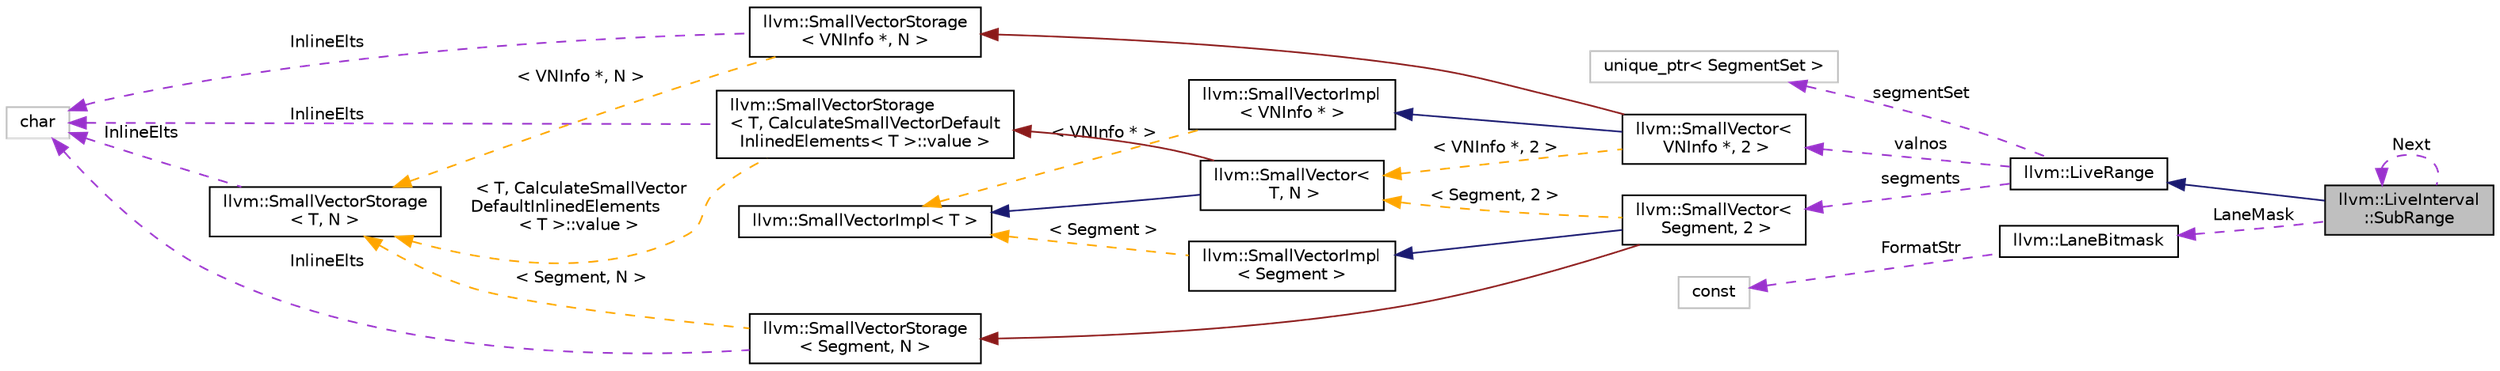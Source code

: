 digraph "llvm::LiveInterval::SubRange"
{
 // LATEX_PDF_SIZE
  bgcolor="transparent";
  edge [fontname="Helvetica",fontsize="10",labelfontname="Helvetica",labelfontsize="10"];
  node [fontname="Helvetica",fontsize="10",shape=record];
  rankdir="LR";
  Node1 [label="llvm::LiveInterval\l::SubRange",height=0.2,width=0.4,color="black", fillcolor="grey75", style="filled", fontcolor="black",tooltip="A live range for subregisters."];
  Node2 -> Node1 [dir="back",color="midnightblue",fontsize="10",style="solid",fontname="Helvetica"];
  Node2 [label="llvm::LiveRange",height=0.2,width=0.4,color="black",URL="$classllvm_1_1LiveRange.html",tooltip="This class represents the liveness of a register, stack slot, etc."];
  Node3 -> Node2 [dir="back",color="darkorchid3",fontsize="10",style="dashed",label=" segmentSet" ,fontname="Helvetica"];
  Node3 [label="unique_ptr\< SegmentSet \>",height=0.2,width=0.4,color="grey75",tooltip=" "];
  Node4 -> Node2 [dir="back",color="darkorchid3",fontsize="10",style="dashed",label=" valnos" ,fontname="Helvetica"];
  Node4 [label="llvm::SmallVector\<\l VNInfo *, 2 \>",height=0.2,width=0.4,color="black",URL="$classllvm_1_1SmallVector.html",tooltip=" "];
  Node5 -> Node4 [dir="back",color="midnightblue",fontsize="10",style="solid",fontname="Helvetica"];
  Node5 [label="llvm::SmallVectorImpl\l\< VNInfo * \>",height=0.2,width=0.4,color="black",URL="$classllvm_1_1SmallVectorImpl.html",tooltip=" "];
  Node6 -> Node5 [dir="back",color="orange",fontsize="10",style="dashed",label=" \< VNInfo * \>" ,fontname="Helvetica"];
  Node6 [label="llvm::SmallVectorImpl\< T \>",height=0.2,width=0.4,color="black",URL="$classllvm_1_1SmallVectorImpl.html",tooltip="This class consists of common code factored out of the SmallVector class to reduce code duplication b..."];
  Node7 -> Node4 [dir="back",color="firebrick4",fontsize="10",style="solid",fontname="Helvetica"];
  Node7 [label="llvm::SmallVectorStorage\l\< VNInfo *, N \>",height=0.2,width=0.4,color="black",URL="$structllvm_1_1SmallVectorStorage.html",tooltip=" "];
  Node8 -> Node7 [dir="back",color="darkorchid3",fontsize="10",style="dashed",label=" InlineElts" ,fontname="Helvetica"];
  Node8 [label="char",height=0.2,width=0.4,color="grey75",tooltip=" "];
  Node9 -> Node7 [dir="back",color="orange",fontsize="10",style="dashed",label=" \< VNInfo *, N \>" ,fontname="Helvetica"];
  Node9 [label="llvm::SmallVectorStorage\l\< T, N \>",height=0.2,width=0.4,color="black",URL="$structllvm_1_1SmallVectorStorage.html",tooltip="Storage for the SmallVector elements."];
  Node8 -> Node9 [dir="back",color="darkorchid3",fontsize="10",style="dashed",label=" InlineElts" ,fontname="Helvetica"];
  Node10 -> Node4 [dir="back",color="orange",fontsize="10",style="dashed",label=" \< VNInfo *, 2 \>" ,fontname="Helvetica"];
  Node10 [label="llvm::SmallVector\<\l T, N \>",height=0.2,width=0.4,color="black",URL="$classllvm_1_1SmallVector.html",tooltip="This is a 'vector' (really, a variable-sized array), optimized for the case when the array is small."];
  Node6 -> Node10 [dir="back",color="midnightblue",fontsize="10",style="solid",fontname="Helvetica"];
  Node11 -> Node10 [dir="back",color="firebrick4",fontsize="10",style="solid",fontname="Helvetica"];
  Node11 [label="llvm::SmallVectorStorage\l\< T, CalculateSmallVectorDefault\lInlinedElements\< T \>::value \>",height=0.2,width=0.4,color="black",URL="$structllvm_1_1SmallVectorStorage.html",tooltip=" "];
  Node8 -> Node11 [dir="back",color="darkorchid3",fontsize="10",style="dashed",label=" InlineElts" ,fontname="Helvetica"];
  Node9 -> Node11 [dir="back",color="orange",fontsize="10",style="dashed",label=" \< T, CalculateSmallVector\lDefaultInlinedElements\l\< T \>::value \>" ,fontname="Helvetica"];
  Node12 -> Node2 [dir="back",color="darkorchid3",fontsize="10",style="dashed",label=" segments" ,fontname="Helvetica"];
  Node12 [label="llvm::SmallVector\<\l Segment, 2 \>",height=0.2,width=0.4,color="black",URL="$classllvm_1_1SmallVector.html",tooltip=" "];
  Node13 -> Node12 [dir="back",color="midnightblue",fontsize="10",style="solid",fontname="Helvetica"];
  Node13 [label="llvm::SmallVectorImpl\l\< Segment \>",height=0.2,width=0.4,color="black",URL="$classllvm_1_1SmallVectorImpl.html",tooltip=" "];
  Node6 -> Node13 [dir="back",color="orange",fontsize="10",style="dashed",label=" \< Segment \>" ,fontname="Helvetica"];
  Node14 -> Node12 [dir="back",color="firebrick4",fontsize="10",style="solid",fontname="Helvetica"];
  Node14 [label="llvm::SmallVectorStorage\l\< Segment, N \>",height=0.2,width=0.4,color="black",URL="$structllvm_1_1SmallVectorStorage.html",tooltip=" "];
  Node8 -> Node14 [dir="back",color="darkorchid3",fontsize="10",style="dashed",label=" InlineElts" ,fontname="Helvetica"];
  Node9 -> Node14 [dir="back",color="orange",fontsize="10",style="dashed",label=" \< Segment, N \>" ,fontname="Helvetica"];
  Node10 -> Node12 [dir="back",color="orange",fontsize="10",style="dashed",label=" \< Segment, 2 \>" ,fontname="Helvetica"];
  Node1 -> Node1 [dir="back",color="darkorchid3",fontsize="10",style="dashed",label=" Next" ,fontname="Helvetica"];
  Node15 -> Node1 [dir="back",color="darkorchid3",fontsize="10",style="dashed",label=" LaneMask" ,fontname="Helvetica"];
  Node15 [label="llvm::LaneBitmask",height=0.2,width=0.4,color="black",URL="$structllvm_1_1LaneBitmask.html",tooltip=" "];
  Node16 -> Node15 [dir="back",color="darkorchid3",fontsize="10",style="dashed",label=" FormatStr" ,fontname="Helvetica"];
  Node16 [label="const",height=0.2,width=0.4,color="grey75",tooltip=" "];
}
